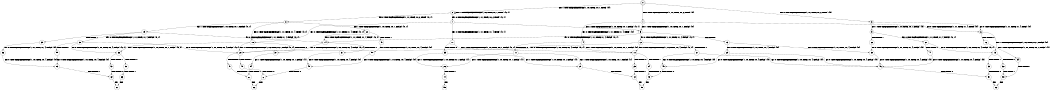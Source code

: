digraph BCG {
size = "7, 10.5";
center = TRUE;
node [shape = circle];
0 [peripheries = 2];
0 -> 1 [label = "EX !0 !ATOMIC_EXCH_BRANCH (1, +1, TRUE, +0, 2, TRUE) !{0}"];
0 -> 2 [label = "EX !1 !ATOMIC_EXCH_BRANCH (1, +0, TRUE, +0, 1, TRUE) !{0}"];
0 -> 3 [label = "EX !0 !ATOMIC_EXCH_BRANCH (1, +1, TRUE, +0, 2, TRUE) !{0}"];
1 -> 4 [label = "EX !0 !ATOMIC_EXCH_BRANCH (1, +1, TRUE, +1, 4, TRUE) !{0}"];
1 -> 5 [label = "EX !1 !ATOMIC_EXCH_BRANCH (1, +0, TRUE, +0, 1, FALSE) !{0}"];
1 -> 6 [label = "EX !0 !ATOMIC_EXCH_BRANCH (1, +1, TRUE, +1, 4, TRUE) !{0}"];
2 -> 2 [label = "EX !1 !ATOMIC_EXCH_BRANCH (1, +0, TRUE, +0, 1, TRUE) !{0, 1}"];
2 -> 7 [label = "EX !0 !ATOMIC_EXCH_BRANCH (1, +1, TRUE, +0, 2, TRUE) !{0, 1}"];
2 -> 8 [label = "EX !0 !ATOMIC_EXCH_BRANCH (1, +1, TRUE, +0, 2, TRUE) !{0, 1}"];
3 -> 9 [label = "EX !1 !ATOMIC_EXCH_BRANCH (1, +0, TRUE, +0, 1, FALSE) !{0}"];
3 -> 6 [label = "EX !0 !ATOMIC_EXCH_BRANCH (1, +1, TRUE, +1, 4, TRUE) !{0}"];
4 -> 10 [label = "EX !1 !ATOMIC_EXCH_BRANCH (1, +0, TRUE, +0, 1, FALSE) !{0}"];
4 -> 11 [label = "TERMINATE !0"];
5 -> 12 [label = "EX !0 !ATOMIC_EXCH_BRANCH (1, +1, TRUE, +1, 4, FALSE) !{0, 1}"];
5 -> 13 [label = "TERMINATE !1"];
5 -> 14 [label = "EX !0 !ATOMIC_EXCH_BRANCH (1, +1, TRUE, +1, 4, FALSE) !{0, 1}"];
6 -> 15 [label = "EX !1 !ATOMIC_EXCH_BRANCH (1, +0, TRUE, +0, 1, FALSE) !{0}"];
6 -> 16 [label = "TERMINATE !0"];
7 -> 17 [label = "EX !0 !ATOMIC_EXCH_BRANCH (1, +1, TRUE, +1, 4, TRUE) !{0, 1}"];
7 -> 5 [label = "EX !1 !ATOMIC_EXCH_BRANCH (1, +0, TRUE, +0, 1, FALSE) !{0, 1}"];
7 -> 18 [label = "EX !0 !ATOMIC_EXCH_BRANCH (1, +1, TRUE, +1, 4, TRUE) !{0, 1}"];
8 -> 19 [label = "EX !1 !ATOMIC_EXCH_BRANCH (1, +0, TRUE, +0, 1, FALSE) !{0, 1}"];
8 -> 18 [label = "EX !0 !ATOMIC_EXCH_BRANCH (1, +1, TRUE, +1, 4, TRUE) !{0, 1}"];
8 -> 20 [label = "EX !1 !ATOMIC_EXCH_BRANCH (1, +0, TRUE, +0, 1, FALSE) !{0, 1}"];
9 -> 21 [label = "EX !0 !ATOMIC_EXCH_BRANCH (1, +1, TRUE, +1, 4, FALSE) !{0, 1}"];
9 -> 22 [label = "TERMINATE !1"];
10 -> 23 [label = "TERMINATE !0"];
10 -> 24 [label = "TERMINATE !1"];
11 -> 25 [label = "EX !1 !ATOMIC_EXCH_BRANCH (1, +0, TRUE, +0, 1, FALSE) !{1}"];
11 -> 26 [label = "EX !1 !ATOMIC_EXCH_BRANCH (1, +0, TRUE, +0, 1, FALSE) !{1}"];
12 -> 10 [label = "EX !0 !ATOMIC_EXCH_BRANCH (1, +0, TRUE, +0, 4, FALSE) !{0, 1}"];
12 -> 27 [label = "TERMINATE !1"];
12 -> 28 [label = "EX !0 !ATOMIC_EXCH_BRANCH (1, +0, TRUE, +0, 4, FALSE) !{0, 1}"];
13 -> 29 [label = "EX !0 !ATOMIC_EXCH_BRANCH (1, +1, TRUE, +1, 4, FALSE) !{0}"];
13 -> 30 [label = "EX !0 !ATOMIC_EXCH_BRANCH (1, +1, TRUE, +1, 4, FALSE) !{0}"];
14 -> 28 [label = "EX !0 !ATOMIC_EXCH_BRANCH (1, +0, TRUE, +0, 4, FALSE) !{0, 1}"];
14 -> 31 [label = "TERMINATE !1"];
15 -> 32 [label = "TERMINATE !0"];
15 -> 33 [label = "TERMINATE !1"];
16 -> 34 [label = "EX !1 !ATOMIC_EXCH_BRANCH (1, +0, TRUE, +0, 1, FALSE) !{1}"];
17 -> 10 [label = "EX !1 !ATOMIC_EXCH_BRANCH (1, +0, TRUE, +0, 1, FALSE) !{0, 1}"];
17 -> 35 [label = "TERMINATE !0"];
18 -> 36 [label = "EX !1 !ATOMIC_EXCH_BRANCH (1, +0, TRUE, +0, 1, FALSE) !{0, 1}"];
18 -> 28 [label = "EX !1 !ATOMIC_EXCH_BRANCH (1, +0, TRUE, +0, 1, FALSE) !{0, 1}"];
18 -> 37 [label = "TERMINATE !0"];
19 -> 38 [label = "EX !0 !ATOMIC_EXCH_BRANCH (1, +1, TRUE, +1, 4, FALSE) !{0, 1}"];
19 -> 39 [label = "TERMINATE !1"];
19 -> 14 [label = "EX !0 !ATOMIC_EXCH_BRANCH (1, +1, TRUE, +1, 4, FALSE) !{0, 1}"];
20 -> 14 [label = "EX !0 !ATOMIC_EXCH_BRANCH (1, +1, TRUE, +1, 4, FALSE) !{0, 1}"];
20 -> 40 [label = "TERMINATE !1"];
21 -> 15 [label = "EX !0 !ATOMIC_EXCH_BRANCH (1, +0, TRUE, +0, 4, FALSE) !{0, 1}"];
21 -> 41 [label = "TERMINATE !1"];
22 -> 30 [label = "EX !0 !ATOMIC_EXCH_BRANCH (1, +1, TRUE, +1, 4, FALSE) !{0}"];
23 -> 42 [label = "TERMINATE !1"];
24 -> 43 [label = "TERMINATE !0"];
25 -> 42 [label = "TERMINATE !1"];
26 -> 44 [label = "TERMINATE !1"];
27 -> 45 [label = "EX !0 !ATOMIC_EXCH_BRANCH (1, +0, TRUE, +0, 4, FALSE) !{0}"];
27 -> 46 [label = "EX !0 !ATOMIC_EXCH_BRANCH (1, +0, TRUE, +0, 4, FALSE) !{0}"];
28 -> 47 [label = "TERMINATE !0"];
28 -> 48 [label = "TERMINATE !1"];
29 -> 45 [label = "EX !0 !ATOMIC_EXCH_BRANCH (1, +0, TRUE, +0, 4, FALSE) !{0}"];
29 -> 46 [label = "EX !0 !ATOMIC_EXCH_BRANCH (1, +0, TRUE, +0, 4, FALSE) !{0}"];
30 -> 46 [label = "EX !0 !ATOMIC_EXCH_BRANCH (1, +0, TRUE, +0, 4, FALSE) !{0}"];
31 -> 49 [label = "EX !0 !ATOMIC_EXCH_BRANCH (1, +0, TRUE, +0, 4, FALSE) !{0}"];
32 -> 50 [label = "TERMINATE !1"];
33 -> 51 [label = "TERMINATE !0"];
34 -> 50 [label = "TERMINATE !1"];
35 -> 25 [label = "EX !1 !ATOMIC_EXCH_BRANCH (1, +0, TRUE, +0, 1, FALSE) !{1}"];
35 -> 26 [label = "EX !1 !ATOMIC_EXCH_BRANCH (1, +0, TRUE, +0, 1, FALSE) !{1}"];
36 -> 52 [label = "TERMINATE !0"];
36 -> 53 [label = "TERMINATE !1"];
37 -> 54 [label = "EX !1 !ATOMIC_EXCH_BRANCH (1, +0, TRUE, +0, 1, FALSE) !{1}"];
38 -> 36 [label = "EX !0 !ATOMIC_EXCH_BRANCH (1, +0, TRUE, +0, 4, FALSE) !{0, 1}"];
38 -> 55 [label = "TERMINATE !1"];
38 -> 28 [label = "EX !0 !ATOMIC_EXCH_BRANCH (1, +0, TRUE, +0, 4, FALSE) !{0, 1}"];
39 -> 56 [label = "EX !0 !ATOMIC_EXCH_BRANCH (1, +1, TRUE, +1, 4, FALSE) !{0}"];
40 -> 57 [label = "EX !0 !ATOMIC_EXCH_BRANCH (1, +1, TRUE, +1, 4, FALSE) !{0}"];
41 -> 46 [label = "EX !0 !ATOMIC_EXCH_BRANCH (1, +0, TRUE, +0, 4, FALSE) !{0}"];
42 -> 58 [label = "exit"];
43 -> 58 [label = "exit"];
44 -> 59 [label = "exit"];
45 -> 43 [label = "TERMINATE !0"];
46 -> 51 [label = "TERMINATE !0"];
47 -> 60 [label = "TERMINATE !1"];
48 -> 61 [label = "TERMINATE !0"];
49 -> 61 [label = "TERMINATE !0"];
50 -> 62 [label = "exit"];
51 -> 62 [label = "exit"];
52 -> 63 [label = "TERMINATE !1"];
53 -> 64 [label = "TERMINATE !0"];
54 -> 60 [label = "TERMINATE !1"];
55 -> 65 [label = "EX !0 !ATOMIC_EXCH_BRANCH (1, +0, TRUE, +0, 4, FALSE) !{0}"];
56 -> 65 [label = "EX !0 !ATOMIC_EXCH_BRANCH (1, +0, TRUE, +0, 4, FALSE) !{0}"];
57 -> 49 [label = "EX !0 !ATOMIC_EXCH_BRANCH (1, +0, TRUE, +0, 4, FALSE) !{0}"];
60 -> 66 [label = "exit"];
61 -> 66 [label = "exit"];
63 -> 67 [label = "exit"];
64 -> 67 [label = "exit"];
65 -> 64 [label = "TERMINATE !0"];
}
